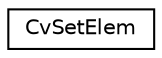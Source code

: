 digraph "Graphical Class Hierarchy"
{
 // LATEX_PDF_SIZE
  edge [fontname="Helvetica",fontsize="10",labelfontname="Helvetica",labelfontsize="10"];
  node [fontname="Helvetica",fontsize="10",shape=record];
  rankdir="LR";
  Node0 [label="CvSetElem",height=0.2,width=0.4,color="black", fillcolor="white", style="filled",URL="$struct_cv_set_elem.html",tooltip=" "];
}
